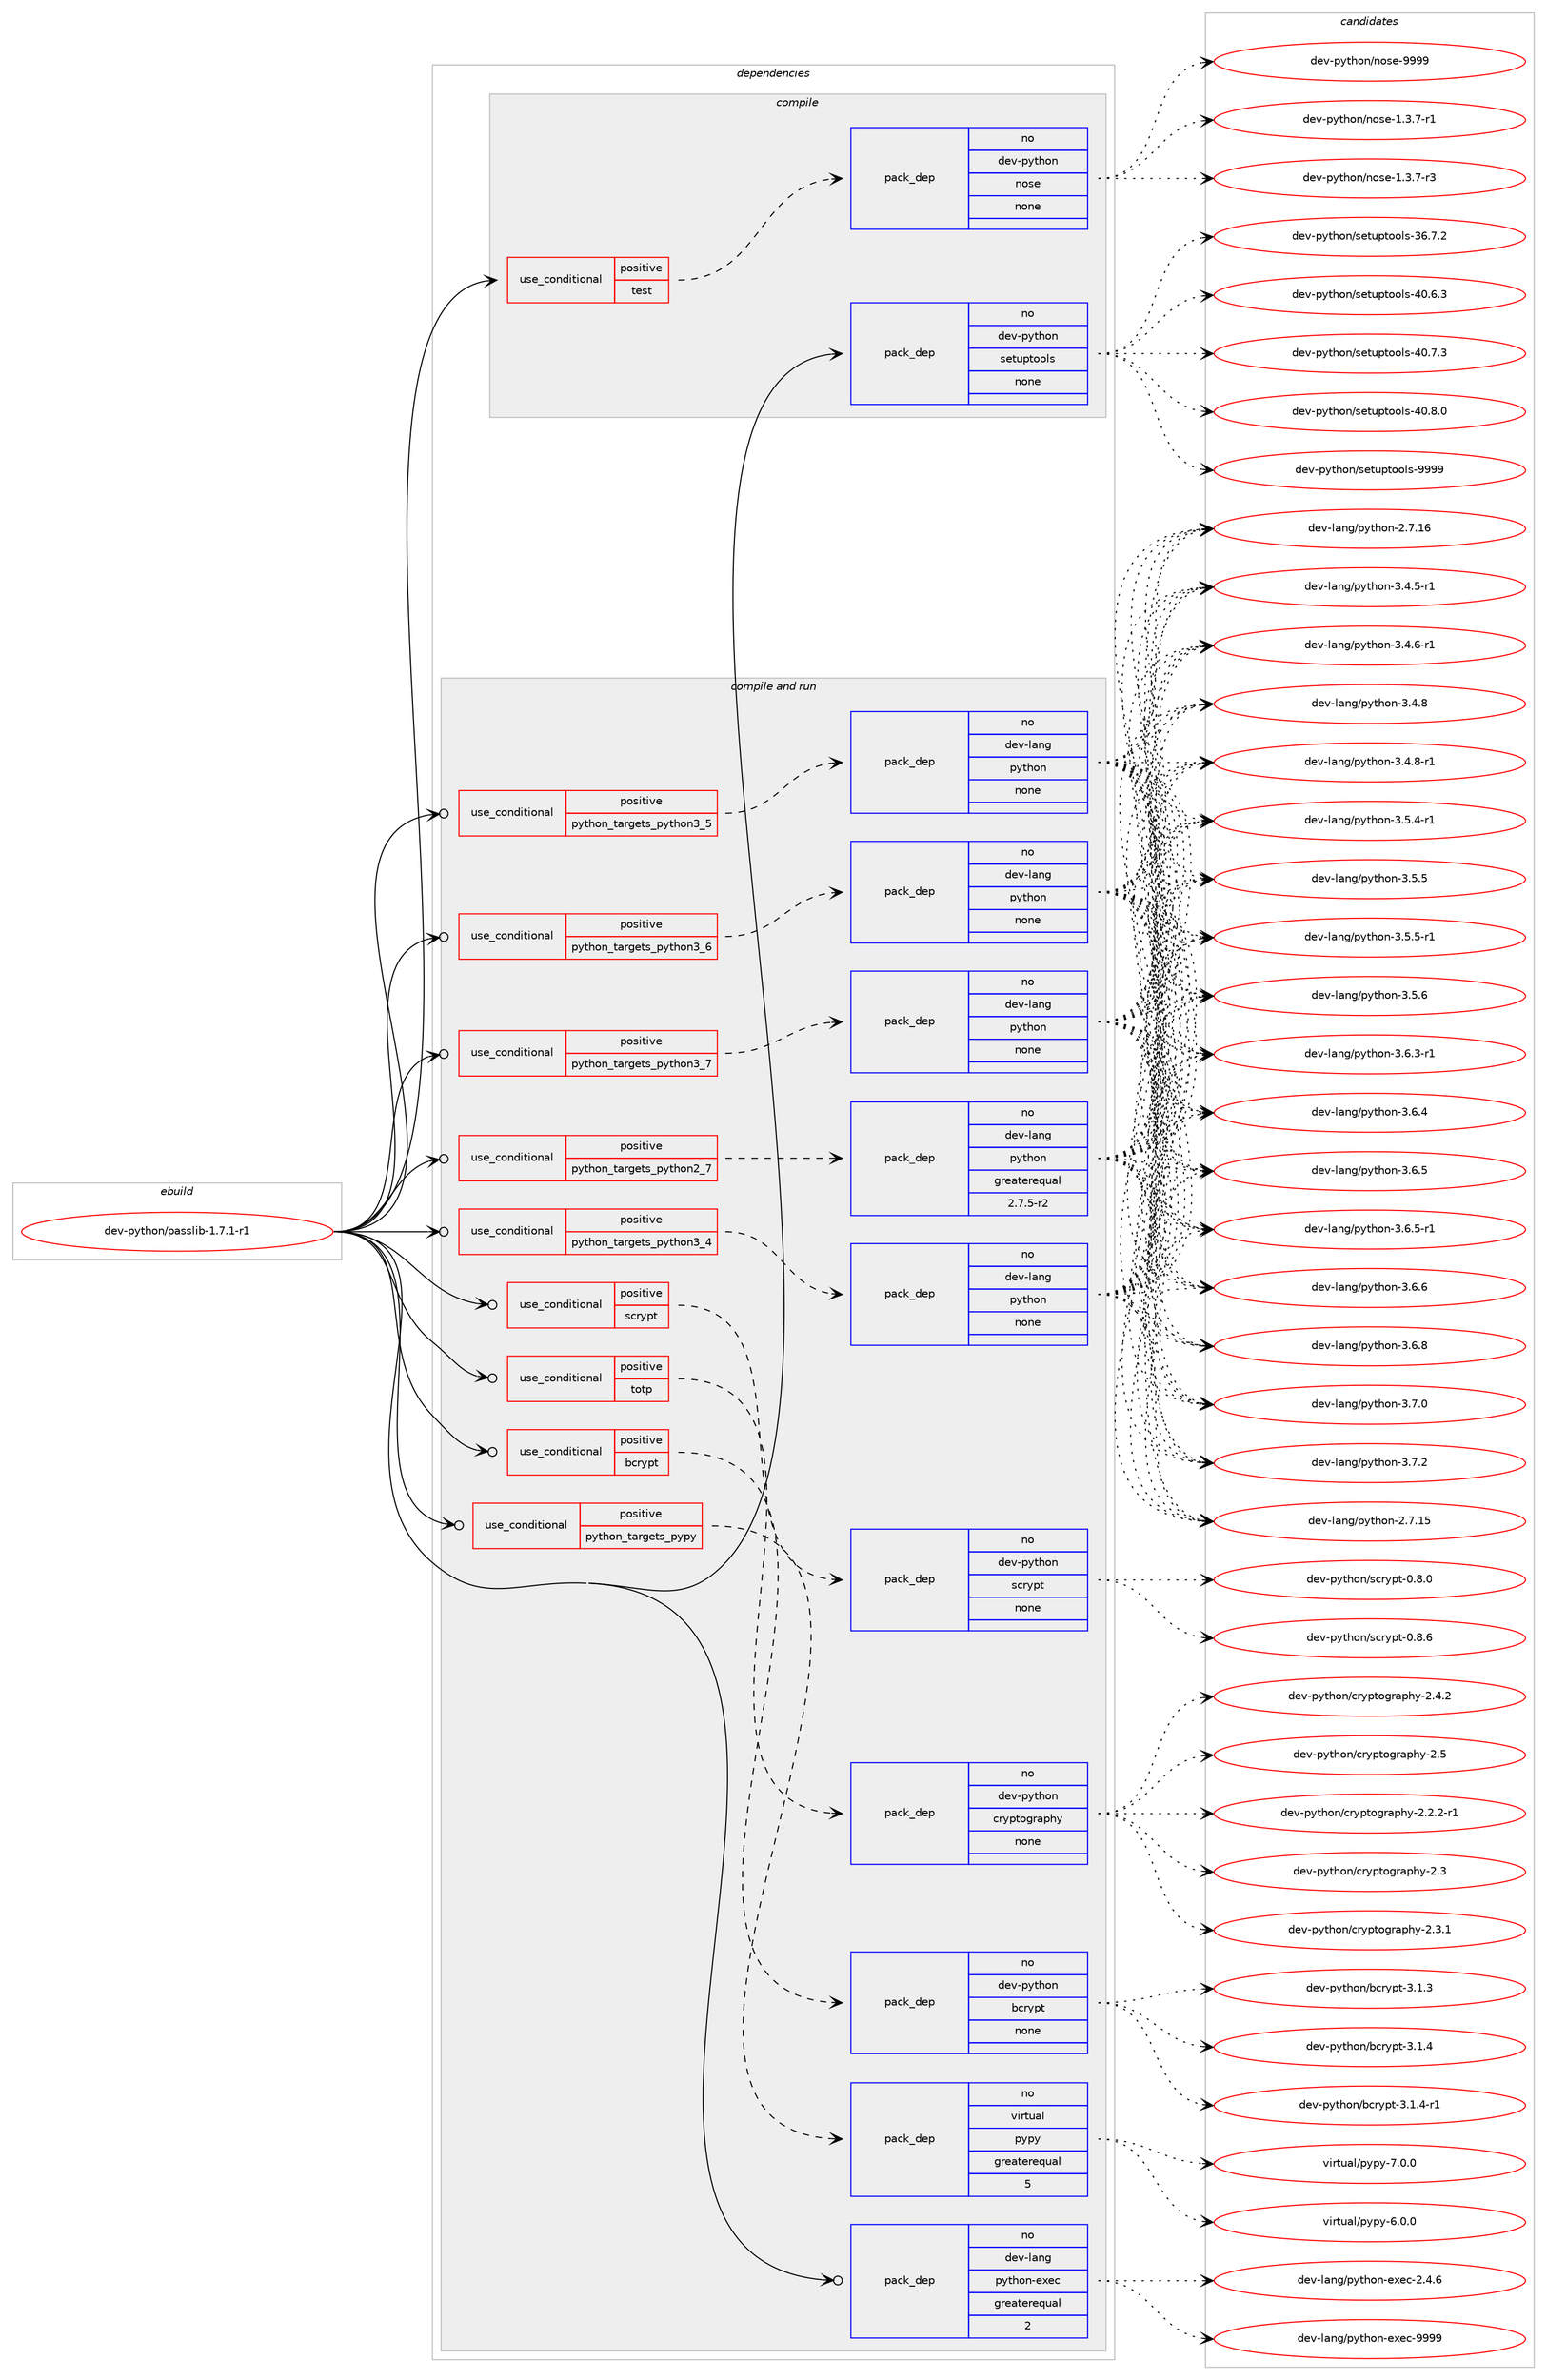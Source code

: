 digraph prolog {

# *************
# Graph options
# *************

newrank=true;
concentrate=true;
compound=true;
graph [rankdir=LR,fontname=Helvetica,fontsize=10,ranksep=1.5];#, ranksep=2.5, nodesep=0.2];
edge  [arrowhead=vee];
node  [fontname=Helvetica,fontsize=10];

# **********
# The ebuild
# **********

subgraph cluster_leftcol {
color=gray;
rank=same;
label=<<i>ebuild</i>>;
id [label="dev-python/passlib-1.7.1-r1", color=red, width=4, href="../dev-python/passlib-1.7.1-r1.svg"];
}

# ****************
# The dependencies
# ****************

subgraph cluster_midcol {
color=gray;
label=<<i>dependencies</i>>;
subgraph cluster_compile {
fillcolor="#eeeeee";
style=filled;
label=<<i>compile</i>>;
subgraph cond379035 {
dependency1424410 [label=<<TABLE BORDER="0" CELLBORDER="1" CELLSPACING="0" CELLPADDING="4"><TR><TD ROWSPAN="3" CELLPADDING="10">use_conditional</TD></TR><TR><TD>positive</TD></TR><TR><TD>test</TD></TR></TABLE>>, shape=none, color=red];
subgraph pack1022065 {
dependency1424411 [label=<<TABLE BORDER="0" CELLBORDER="1" CELLSPACING="0" CELLPADDING="4" WIDTH="220"><TR><TD ROWSPAN="6" CELLPADDING="30">pack_dep</TD></TR><TR><TD WIDTH="110">no</TD></TR><TR><TD>dev-python</TD></TR><TR><TD>nose</TD></TR><TR><TD>none</TD></TR><TR><TD></TD></TR></TABLE>>, shape=none, color=blue];
}
dependency1424410:e -> dependency1424411:w [weight=20,style="dashed",arrowhead="vee"];
}
id:e -> dependency1424410:w [weight=20,style="solid",arrowhead="vee"];
subgraph pack1022066 {
dependency1424412 [label=<<TABLE BORDER="0" CELLBORDER="1" CELLSPACING="0" CELLPADDING="4" WIDTH="220"><TR><TD ROWSPAN="6" CELLPADDING="30">pack_dep</TD></TR><TR><TD WIDTH="110">no</TD></TR><TR><TD>dev-python</TD></TR><TR><TD>setuptools</TD></TR><TR><TD>none</TD></TR><TR><TD></TD></TR></TABLE>>, shape=none, color=blue];
}
id:e -> dependency1424412:w [weight=20,style="solid",arrowhead="vee"];
}
subgraph cluster_compileandrun {
fillcolor="#eeeeee";
style=filled;
label=<<i>compile and run</i>>;
subgraph cond379036 {
dependency1424413 [label=<<TABLE BORDER="0" CELLBORDER="1" CELLSPACING="0" CELLPADDING="4"><TR><TD ROWSPAN="3" CELLPADDING="10">use_conditional</TD></TR><TR><TD>positive</TD></TR><TR><TD>bcrypt</TD></TR></TABLE>>, shape=none, color=red];
subgraph pack1022067 {
dependency1424414 [label=<<TABLE BORDER="0" CELLBORDER="1" CELLSPACING="0" CELLPADDING="4" WIDTH="220"><TR><TD ROWSPAN="6" CELLPADDING="30">pack_dep</TD></TR><TR><TD WIDTH="110">no</TD></TR><TR><TD>dev-python</TD></TR><TR><TD>bcrypt</TD></TR><TR><TD>none</TD></TR><TR><TD></TD></TR></TABLE>>, shape=none, color=blue];
}
dependency1424413:e -> dependency1424414:w [weight=20,style="dashed",arrowhead="vee"];
}
id:e -> dependency1424413:w [weight=20,style="solid",arrowhead="odotvee"];
subgraph cond379037 {
dependency1424415 [label=<<TABLE BORDER="0" CELLBORDER="1" CELLSPACING="0" CELLPADDING="4"><TR><TD ROWSPAN="3" CELLPADDING="10">use_conditional</TD></TR><TR><TD>positive</TD></TR><TR><TD>python_targets_pypy</TD></TR></TABLE>>, shape=none, color=red];
subgraph pack1022068 {
dependency1424416 [label=<<TABLE BORDER="0" CELLBORDER="1" CELLSPACING="0" CELLPADDING="4" WIDTH="220"><TR><TD ROWSPAN="6" CELLPADDING="30">pack_dep</TD></TR><TR><TD WIDTH="110">no</TD></TR><TR><TD>virtual</TD></TR><TR><TD>pypy</TD></TR><TR><TD>greaterequal</TD></TR><TR><TD>5</TD></TR></TABLE>>, shape=none, color=blue];
}
dependency1424415:e -> dependency1424416:w [weight=20,style="dashed",arrowhead="vee"];
}
id:e -> dependency1424415:w [weight=20,style="solid",arrowhead="odotvee"];
subgraph cond379038 {
dependency1424417 [label=<<TABLE BORDER="0" CELLBORDER="1" CELLSPACING="0" CELLPADDING="4"><TR><TD ROWSPAN="3" CELLPADDING="10">use_conditional</TD></TR><TR><TD>positive</TD></TR><TR><TD>python_targets_python2_7</TD></TR></TABLE>>, shape=none, color=red];
subgraph pack1022069 {
dependency1424418 [label=<<TABLE BORDER="0" CELLBORDER="1" CELLSPACING="0" CELLPADDING="4" WIDTH="220"><TR><TD ROWSPAN="6" CELLPADDING="30">pack_dep</TD></TR><TR><TD WIDTH="110">no</TD></TR><TR><TD>dev-lang</TD></TR><TR><TD>python</TD></TR><TR><TD>greaterequal</TD></TR><TR><TD>2.7.5-r2</TD></TR></TABLE>>, shape=none, color=blue];
}
dependency1424417:e -> dependency1424418:w [weight=20,style="dashed",arrowhead="vee"];
}
id:e -> dependency1424417:w [weight=20,style="solid",arrowhead="odotvee"];
subgraph cond379039 {
dependency1424419 [label=<<TABLE BORDER="0" CELLBORDER="1" CELLSPACING="0" CELLPADDING="4"><TR><TD ROWSPAN="3" CELLPADDING="10">use_conditional</TD></TR><TR><TD>positive</TD></TR><TR><TD>python_targets_python3_4</TD></TR></TABLE>>, shape=none, color=red];
subgraph pack1022070 {
dependency1424420 [label=<<TABLE BORDER="0" CELLBORDER="1" CELLSPACING="0" CELLPADDING="4" WIDTH="220"><TR><TD ROWSPAN="6" CELLPADDING="30">pack_dep</TD></TR><TR><TD WIDTH="110">no</TD></TR><TR><TD>dev-lang</TD></TR><TR><TD>python</TD></TR><TR><TD>none</TD></TR><TR><TD></TD></TR></TABLE>>, shape=none, color=blue];
}
dependency1424419:e -> dependency1424420:w [weight=20,style="dashed",arrowhead="vee"];
}
id:e -> dependency1424419:w [weight=20,style="solid",arrowhead="odotvee"];
subgraph cond379040 {
dependency1424421 [label=<<TABLE BORDER="0" CELLBORDER="1" CELLSPACING="0" CELLPADDING="4"><TR><TD ROWSPAN="3" CELLPADDING="10">use_conditional</TD></TR><TR><TD>positive</TD></TR><TR><TD>python_targets_python3_5</TD></TR></TABLE>>, shape=none, color=red];
subgraph pack1022071 {
dependency1424422 [label=<<TABLE BORDER="0" CELLBORDER="1" CELLSPACING="0" CELLPADDING="4" WIDTH="220"><TR><TD ROWSPAN="6" CELLPADDING="30">pack_dep</TD></TR><TR><TD WIDTH="110">no</TD></TR><TR><TD>dev-lang</TD></TR><TR><TD>python</TD></TR><TR><TD>none</TD></TR><TR><TD></TD></TR></TABLE>>, shape=none, color=blue];
}
dependency1424421:e -> dependency1424422:w [weight=20,style="dashed",arrowhead="vee"];
}
id:e -> dependency1424421:w [weight=20,style="solid",arrowhead="odotvee"];
subgraph cond379041 {
dependency1424423 [label=<<TABLE BORDER="0" CELLBORDER="1" CELLSPACING="0" CELLPADDING="4"><TR><TD ROWSPAN="3" CELLPADDING="10">use_conditional</TD></TR><TR><TD>positive</TD></TR><TR><TD>python_targets_python3_6</TD></TR></TABLE>>, shape=none, color=red];
subgraph pack1022072 {
dependency1424424 [label=<<TABLE BORDER="0" CELLBORDER="1" CELLSPACING="0" CELLPADDING="4" WIDTH="220"><TR><TD ROWSPAN="6" CELLPADDING="30">pack_dep</TD></TR><TR><TD WIDTH="110">no</TD></TR><TR><TD>dev-lang</TD></TR><TR><TD>python</TD></TR><TR><TD>none</TD></TR><TR><TD></TD></TR></TABLE>>, shape=none, color=blue];
}
dependency1424423:e -> dependency1424424:w [weight=20,style="dashed",arrowhead="vee"];
}
id:e -> dependency1424423:w [weight=20,style="solid",arrowhead="odotvee"];
subgraph cond379042 {
dependency1424425 [label=<<TABLE BORDER="0" CELLBORDER="1" CELLSPACING="0" CELLPADDING="4"><TR><TD ROWSPAN="3" CELLPADDING="10">use_conditional</TD></TR><TR><TD>positive</TD></TR><TR><TD>python_targets_python3_7</TD></TR></TABLE>>, shape=none, color=red];
subgraph pack1022073 {
dependency1424426 [label=<<TABLE BORDER="0" CELLBORDER="1" CELLSPACING="0" CELLPADDING="4" WIDTH="220"><TR><TD ROWSPAN="6" CELLPADDING="30">pack_dep</TD></TR><TR><TD WIDTH="110">no</TD></TR><TR><TD>dev-lang</TD></TR><TR><TD>python</TD></TR><TR><TD>none</TD></TR><TR><TD></TD></TR></TABLE>>, shape=none, color=blue];
}
dependency1424425:e -> dependency1424426:w [weight=20,style="dashed",arrowhead="vee"];
}
id:e -> dependency1424425:w [weight=20,style="solid",arrowhead="odotvee"];
subgraph cond379043 {
dependency1424427 [label=<<TABLE BORDER="0" CELLBORDER="1" CELLSPACING="0" CELLPADDING="4"><TR><TD ROWSPAN="3" CELLPADDING="10">use_conditional</TD></TR><TR><TD>positive</TD></TR><TR><TD>scrypt</TD></TR></TABLE>>, shape=none, color=red];
subgraph pack1022074 {
dependency1424428 [label=<<TABLE BORDER="0" CELLBORDER="1" CELLSPACING="0" CELLPADDING="4" WIDTH="220"><TR><TD ROWSPAN="6" CELLPADDING="30">pack_dep</TD></TR><TR><TD WIDTH="110">no</TD></TR><TR><TD>dev-python</TD></TR><TR><TD>scrypt</TD></TR><TR><TD>none</TD></TR><TR><TD></TD></TR></TABLE>>, shape=none, color=blue];
}
dependency1424427:e -> dependency1424428:w [weight=20,style="dashed",arrowhead="vee"];
}
id:e -> dependency1424427:w [weight=20,style="solid",arrowhead="odotvee"];
subgraph cond379044 {
dependency1424429 [label=<<TABLE BORDER="0" CELLBORDER="1" CELLSPACING="0" CELLPADDING="4"><TR><TD ROWSPAN="3" CELLPADDING="10">use_conditional</TD></TR><TR><TD>positive</TD></TR><TR><TD>totp</TD></TR></TABLE>>, shape=none, color=red];
subgraph pack1022075 {
dependency1424430 [label=<<TABLE BORDER="0" CELLBORDER="1" CELLSPACING="0" CELLPADDING="4" WIDTH="220"><TR><TD ROWSPAN="6" CELLPADDING="30">pack_dep</TD></TR><TR><TD WIDTH="110">no</TD></TR><TR><TD>dev-python</TD></TR><TR><TD>cryptography</TD></TR><TR><TD>none</TD></TR><TR><TD></TD></TR></TABLE>>, shape=none, color=blue];
}
dependency1424429:e -> dependency1424430:w [weight=20,style="dashed",arrowhead="vee"];
}
id:e -> dependency1424429:w [weight=20,style="solid",arrowhead="odotvee"];
subgraph pack1022076 {
dependency1424431 [label=<<TABLE BORDER="0" CELLBORDER="1" CELLSPACING="0" CELLPADDING="4" WIDTH="220"><TR><TD ROWSPAN="6" CELLPADDING="30">pack_dep</TD></TR><TR><TD WIDTH="110">no</TD></TR><TR><TD>dev-lang</TD></TR><TR><TD>python-exec</TD></TR><TR><TD>greaterequal</TD></TR><TR><TD>2</TD></TR></TABLE>>, shape=none, color=blue];
}
id:e -> dependency1424431:w [weight=20,style="solid",arrowhead="odotvee"];
}
subgraph cluster_run {
fillcolor="#eeeeee";
style=filled;
label=<<i>run</i>>;
}
}

# **************
# The candidates
# **************

subgraph cluster_choices {
rank=same;
color=gray;
label=<<i>candidates</i>>;

subgraph choice1022065 {
color=black;
nodesep=1;
choice10010111845112121116104111110471101111151014549465146554511449 [label="dev-python/nose-1.3.7-r1", color=red, width=4,href="../dev-python/nose-1.3.7-r1.svg"];
choice10010111845112121116104111110471101111151014549465146554511451 [label="dev-python/nose-1.3.7-r3", color=red, width=4,href="../dev-python/nose-1.3.7-r3.svg"];
choice10010111845112121116104111110471101111151014557575757 [label="dev-python/nose-9999", color=red, width=4,href="../dev-python/nose-9999.svg"];
dependency1424411:e -> choice10010111845112121116104111110471101111151014549465146554511449:w [style=dotted,weight="100"];
dependency1424411:e -> choice10010111845112121116104111110471101111151014549465146554511451:w [style=dotted,weight="100"];
dependency1424411:e -> choice10010111845112121116104111110471101111151014557575757:w [style=dotted,weight="100"];
}
subgraph choice1022066 {
color=black;
nodesep=1;
choice100101118451121211161041111104711510111611711211611111110811545515446554650 [label="dev-python/setuptools-36.7.2", color=red, width=4,href="../dev-python/setuptools-36.7.2.svg"];
choice100101118451121211161041111104711510111611711211611111110811545524846544651 [label="dev-python/setuptools-40.6.3", color=red, width=4,href="../dev-python/setuptools-40.6.3.svg"];
choice100101118451121211161041111104711510111611711211611111110811545524846554651 [label="dev-python/setuptools-40.7.3", color=red, width=4,href="../dev-python/setuptools-40.7.3.svg"];
choice100101118451121211161041111104711510111611711211611111110811545524846564648 [label="dev-python/setuptools-40.8.0", color=red, width=4,href="../dev-python/setuptools-40.8.0.svg"];
choice10010111845112121116104111110471151011161171121161111111081154557575757 [label="dev-python/setuptools-9999", color=red, width=4,href="../dev-python/setuptools-9999.svg"];
dependency1424412:e -> choice100101118451121211161041111104711510111611711211611111110811545515446554650:w [style=dotted,weight="100"];
dependency1424412:e -> choice100101118451121211161041111104711510111611711211611111110811545524846544651:w [style=dotted,weight="100"];
dependency1424412:e -> choice100101118451121211161041111104711510111611711211611111110811545524846554651:w [style=dotted,weight="100"];
dependency1424412:e -> choice100101118451121211161041111104711510111611711211611111110811545524846564648:w [style=dotted,weight="100"];
dependency1424412:e -> choice10010111845112121116104111110471151011161171121161111111081154557575757:w [style=dotted,weight="100"];
}
subgraph choice1022067 {
color=black;
nodesep=1;
choice10010111845112121116104111110479899114121112116455146494651 [label="dev-python/bcrypt-3.1.3", color=red, width=4,href="../dev-python/bcrypt-3.1.3.svg"];
choice10010111845112121116104111110479899114121112116455146494652 [label="dev-python/bcrypt-3.1.4", color=red, width=4,href="../dev-python/bcrypt-3.1.4.svg"];
choice100101118451121211161041111104798991141211121164551464946524511449 [label="dev-python/bcrypt-3.1.4-r1", color=red, width=4,href="../dev-python/bcrypt-3.1.4-r1.svg"];
dependency1424414:e -> choice10010111845112121116104111110479899114121112116455146494651:w [style=dotted,weight="100"];
dependency1424414:e -> choice10010111845112121116104111110479899114121112116455146494652:w [style=dotted,weight="100"];
dependency1424414:e -> choice100101118451121211161041111104798991141211121164551464946524511449:w [style=dotted,weight="100"];
}
subgraph choice1022068 {
color=black;
nodesep=1;
choice1181051141161179710847112121112121455446484648 [label="virtual/pypy-6.0.0", color=red, width=4,href="../virtual/pypy-6.0.0.svg"];
choice1181051141161179710847112121112121455546484648 [label="virtual/pypy-7.0.0", color=red, width=4,href="../virtual/pypy-7.0.0.svg"];
dependency1424416:e -> choice1181051141161179710847112121112121455446484648:w [style=dotted,weight="100"];
dependency1424416:e -> choice1181051141161179710847112121112121455546484648:w [style=dotted,weight="100"];
}
subgraph choice1022069 {
color=black;
nodesep=1;
choice10010111845108971101034711212111610411111045504655464953 [label="dev-lang/python-2.7.15", color=red, width=4,href="../dev-lang/python-2.7.15.svg"];
choice10010111845108971101034711212111610411111045504655464954 [label="dev-lang/python-2.7.16", color=red, width=4,href="../dev-lang/python-2.7.16.svg"];
choice1001011184510897110103471121211161041111104551465246534511449 [label="dev-lang/python-3.4.5-r1", color=red, width=4,href="../dev-lang/python-3.4.5-r1.svg"];
choice1001011184510897110103471121211161041111104551465246544511449 [label="dev-lang/python-3.4.6-r1", color=red, width=4,href="../dev-lang/python-3.4.6-r1.svg"];
choice100101118451089711010347112121116104111110455146524656 [label="dev-lang/python-3.4.8", color=red, width=4,href="../dev-lang/python-3.4.8.svg"];
choice1001011184510897110103471121211161041111104551465246564511449 [label="dev-lang/python-3.4.8-r1", color=red, width=4,href="../dev-lang/python-3.4.8-r1.svg"];
choice1001011184510897110103471121211161041111104551465346524511449 [label="dev-lang/python-3.5.4-r1", color=red, width=4,href="../dev-lang/python-3.5.4-r1.svg"];
choice100101118451089711010347112121116104111110455146534653 [label="dev-lang/python-3.5.5", color=red, width=4,href="../dev-lang/python-3.5.5.svg"];
choice1001011184510897110103471121211161041111104551465346534511449 [label="dev-lang/python-3.5.5-r1", color=red, width=4,href="../dev-lang/python-3.5.5-r1.svg"];
choice100101118451089711010347112121116104111110455146534654 [label="dev-lang/python-3.5.6", color=red, width=4,href="../dev-lang/python-3.5.6.svg"];
choice1001011184510897110103471121211161041111104551465446514511449 [label="dev-lang/python-3.6.3-r1", color=red, width=4,href="../dev-lang/python-3.6.3-r1.svg"];
choice100101118451089711010347112121116104111110455146544652 [label="dev-lang/python-3.6.4", color=red, width=4,href="../dev-lang/python-3.6.4.svg"];
choice100101118451089711010347112121116104111110455146544653 [label="dev-lang/python-3.6.5", color=red, width=4,href="../dev-lang/python-3.6.5.svg"];
choice1001011184510897110103471121211161041111104551465446534511449 [label="dev-lang/python-3.6.5-r1", color=red, width=4,href="../dev-lang/python-3.6.5-r1.svg"];
choice100101118451089711010347112121116104111110455146544654 [label="dev-lang/python-3.6.6", color=red, width=4,href="../dev-lang/python-3.6.6.svg"];
choice100101118451089711010347112121116104111110455146544656 [label="dev-lang/python-3.6.8", color=red, width=4,href="../dev-lang/python-3.6.8.svg"];
choice100101118451089711010347112121116104111110455146554648 [label="dev-lang/python-3.7.0", color=red, width=4,href="../dev-lang/python-3.7.0.svg"];
choice100101118451089711010347112121116104111110455146554650 [label="dev-lang/python-3.7.2", color=red, width=4,href="../dev-lang/python-3.7.2.svg"];
dependency1424418:e -> choice10010111845108971101034711212111610411111045504655464953:w [style=dotted,weight="100"];
dependency1424418:e -> choice10010111845108971101034711212111610411111045504655464954:w [style=dotted,weight="100"];
dependency1424418:e -> choice1001011184510897110103471121211161041111104551465246534511449:w [style=dotted,weight="100"];
dependency1424418:e -> choice1001011184510897110103471121211161041111104551465246544511449:w [style=dotted,weight="100"];
dependency1424418:e -> choice100101118451089711010347112121116104111110455146524656:w [style=dotted,weight="100"];
dependency1424418:e -> choice1001011184510897110103471121211161041111104551465246564511449:w [style=dotted,weight="100"];
dependency1424418:e -> choice1001011184510897110103471121211161041111104551465346524511449:w [style=dotted,weight="100"];
dependency1424418:e -> choice100101118451089711010347112121116104111110455146534653:w [style=dotted,weight="100"];
dependency1424418:e -> choice1001011184510897110103471121211161041111104551465346534511449:w [style=dotted,weight="100"];
dependency1424418:e -> choice100101118451089711010347112121116104111110455146534654:w [style=dotted,weight="100"];
dependency1424418:e -> choice1001011184510897110103471121211161041111104551465446514511449:w [style=dotted,weight="100"];
dependency1424418:e -> choice100101118451089711010347112121116104111110455146544652:w [style=dotted,weight="100"];
dependency1424418:e -> choice100101118451089711010347112121116104111110455146544653:w [style=dotted,weight="100"];
dependency1424418:e -> choice1001011184510897110103471121211161041111104551465446534511449:w [style=dotted,weight="100"];
dependency1424418:e -> choice100101118451089711010347112121116104111110455146544654:w [style=dotted,weight="100"];
dependency1424418:e -> choice100101118451089711010347112121116104111110455146544656:w [style=dotted,weight="100"];
dependency1424418:e -> choice100101118451089711010347112121116104111110455146554648:w [style=dotted,weight="100"];
dependency1424418:e -> choice100101118451089711010347112121116104111110455146554650:w [style=dotted,weight="100"];
}
subgraph choice1022070 {
color=black;
nodesep=1;
choice10010111845108971101034711212111610411111045504655464953 [label="dev-lang/python-2.7.15", color=red, width=4,href="../dev-lang/python-2.7.15.svg"];
choice10010111845108971101034711212111610411111045504655464954 [label="dev-lang/python-2.7.16", color=red, width=4,href="../dev-lang/python-2.7.16.svg"];
choice1001011184510897110103471121211161041111104551465246534511449 [label="dev-lang/python-3.4.5-r1", color=red, width=4,href="../dev-lang/python-3.4.5-r1.svg"];
choice1001011184510897110103471121211161041111104551465246544511449 [label="dev-lang/python-3.4.6-r1", color=red, width=4,href="../dev-lang/python-3.4.6-r1.svg"];
choice100101118451089711010347112121116104111110455146524656 [label="dev-lang/python-3.4.8", color=red, width=4,href="../dev-lang/python-3.4.8.svg"];
choice1001011184510897110103471121211161041111104551465246564511449 [label="dev-lang/python-3.4.8-r1", color=red, width=4,href="../dev-lang/python-3.4.8-r1.svg"];
choice1001011184510897110103471121211161041111104551465346524511449 [label="dev-lang/python-3.5.4-r1", color=red, width=4,href="../dev-lang/python-3.5.4-r1.svg"];
choice100101118451089711010347112121116104111110455146534653 [label="dev-lang/python-3.5.5", color=red, width=4,href="../dev-lang/python-3.5.5.svg"];
choice1001011184510897110103471121211161041111104551465346534511449 [label="dev-lang/python-3.5.5-r1", color=red, width=4,href="../dev-lang/python-3.5.5-r1.svg"];
choice100101118451089711010347112121116104111110455146534654 [label="dev-lang/python-3.5.6", color=red, width=4,href="../dev-lang/python-3.5.6.svg"];
choice1001011184510897110103471121211161041111104551465446514511449 [label="dev-lang/python-3.6.3-r1", color=red, width=4,href="../dev-lang/python-3.6.3-r1.svg"];
choice100101118451089711010347112121116104111110455146544652 [label="dev-lang/python-3.6.4", color=red, width=4,href="../dev-lang/python-3.6.4.svg"];
choice100101118451089711010347112121116104111110455146544653 [label="dev-lang/python-3.6.5", color=red, width=4,href="../dev-lang/python-3.6.5.svg"];
choice1001011184510897110103471121211161041111104551465446534511449 [label="dev-lang/python-3.6.5-r1", color=red, width=4,href="../dev-lang/python-3.6.5-r1.svg"];
choice100101118451089711010347112121116104111110455146544654 [label="dev-lang/python-3.6.6", color=red, width=4,href="../dev-lang/python-3.6.6.svg"];
choice100101118451089711010347112121116104111110455146544656 [label="dev-lang/python-3.6.8", color=red, width=4,href="../dev-lang/python-3.6.8.svg"];
choice100101118451089711010347112121116104111110455146554648 [label="dev-lang/python-3.7.0", color=red, width=4,href="../dev-lang/python-3.7.0.svg"];
choice100101118451089711010347112121116104111110455146554650 [label="dev-lang/python-3.7.2", color=red, width=4,href="../dev-lang/python-3.7.2.svg"];
dependency1424420:e -> choice10010111845108971101034711212111610411111045504655464953:w [style=dotted,weight="100"];
dependency1424420:e -> choice10010111845108971101034711212111610411111045504655464954:w [style=dotted,weight="100"];
dependency1424420:e -> choice1001011184510897110103471121211161041111104551465246534511449:w [style=dotted,weight="100"];
dependency1424420:e -> choice1001011184510897110103471121211161041111104551465246544511449:w [style=dotted,weight="100"];
dependency1424420:e -> choice100101118451089711010347112121116104111110455146524656:w [style=dotted,weight="100"];
dependency1424420:e -> choice1001011184510897110103471121211161041111104551465246564511449:w [style=dotted,weight="100"];
dependency1424420:e -> choice1001011184510897110103471121211161041111104551465346524511449:w [style=dotted,weight="100"];
dependency1424420:e -> choice100101118451089711010347112121116104111110455146534653:w [style=dotted,weight="100"];
dependency1424420:e -> choice1001011184510897110103471121211161041111104551465346534511449:w [style=dotted,weight="100"];
dependency1424420:e -> choice100101118451089711010347112121116104111110455146534654:w [style=dotted,weight="100"];
dependency1424420:e -> choice1001011184510897110103471121211161041111104551465446514511449:w [style=dotted,weight="100"];
dependency1424420:e -> choice100101118451089711010347112121116104111110455146544652:w [style=dotted,weight="100"];
dependency1424420:e -> choice100101118451089711010347112121116104111110455146544653:w [style=dotted,weight="100"];
dependency1424420:e -> choice1001011184510897110103471121211161041111104551465446534511449:w [style=dotted,weight="100"];
dependency1424420:e -> choice100101118451089711010347112121116104111110455146544654:w [style=dotted,weight="100"];
dependency1424420:e -> choice100101118451089711010347112121116104111110455146544656:w [style=dotted,weight="100"];
dependency1424420:e -> choice100101118451089711010347112121116104111110455146554648:w [style=dotted,weight="100"];
dependency1424420:e -> choice100101118451089711010347112121116104111110455146554650:w [style=dotted,weight="100"];
}
subgraph choice1022071 {
color=black;
nodesep=1;
choice10010111845108971101034711212111610411111045504655464953 [label="dev-lang/python-2.7.15", color=red, width=4,href="../dev-lang/python-2.7.15.svg"];
choice10010111845108971101034711212111610411111045504655464954 [label="dev-lang/python-2.7.16", color=red, width=4,href="../dev-lang/python-2.7.16.svg"];
choice1001011184510897110103471121211161041111104551465246534511449 [label="dev-lang/python-3.4.5-r1", color=red, width=4,href="../dev-lang/python-3.4.5-r1.svg"];
choice1001011184510897110103471121211161041111104551465246544511449 [label="dev-lang/python-3.4.6-r1", color=red, width=4,href="../dev-lang/python-3.4.6-r1.svg"];
choice100101118451089711010347112121116104111110455146524656 [label="dev-lang/python-3.4.8", color=red, width=4,href="../dev-lang/python-3.4.8.svg"];
choice1001011184510897110103471121211161041111104551465246564511449 [label="dev-lang/python-3.4.8-r1", color=red, width=4,href="../dev-lang/python-3.4.8-r1.svg"];
choice1001011184510897110103471121211161041111104551465346524511449 [label="dev-lang/python-3.5.4-r1", color=red, width=4,href="../dev-lang/python-3.5.4-r1.svg"];
choice100101118451089711010347112121116104111110455146534653 [label="dev-lang/python-3.5.5", color=red, width=4,href="../dev-lang/python-3.5.5.svg"];
choice1001011184510897110103471121211161041111104551465346534511449 [label="dev-lang/python-3.5.5-r1", color=red, width=4,href="../dev-lang/python-3.5.5-r1.svg"];
choice100101118451089711010347112121116104111110455146534654 [label="dev-lang/python-3.5.6", color=red, width=4,href="../dev-lang/python-3.5.6.svg"];
choice1001011184510897110103471121211161041111104551465446514511449 [label="dev-lang/python-3.6.3-r1", color=red, width=4,href="../dev-lang/python-3.6.3-r1.svg"];
choice100101118451089711010347112121116104111110455146544652 [label="dev-lang/python-3.6.4", color=red, width=4,href="../dev-lang/python-3.6.4.svg"];
choice100101118451089711010347112121116104111110455146544653 [label="dev-lang/python-3.6.5", color=red, width=4,href="../dev-lang/python-3.6.5.svg"];
choice1001011184510897110103471121211161041111104551465446534511449 [label="dev-lang/python-3.6.5-r1", color=red, width=4,href="../dev-lang/python-3.6.5-r1.svg"];
choice100101118451089711010347112121116104111110455146544654 [label="dev-lang/python-3.6.6", color=red, width=4,href="../dev-lang/python-3.6.6.svg"];
choice100101118451089711010347112121116104111110455146544656 [label="dev-lang/python-3.6.8", color=red, width=4,href="../dev-lang/python-3.6.8.svg"];
choice100101118451089711010347112121116104111110455146554648 [label="dev-lang/python-3.7.0", color=red, width=4,href="../dev-lang/python-3.7.0.svg"];
choice100101118451089711010347112121116104111110455146554650 [label="dev-lang/python-3.7.2", color=red, width=4,href="../dev-lang/python-3.7.2.svg"];
dependency1424422:e -> choice10010111845108971101034711212111610411111045504655464953:w [style=dotted,weight="100"];
dependency1424422:e -> choice10010111845108971101034711212111610411111045504655464954:w [style=dotted,weight="100"];
dependency1424422:e -> choice1001011184510897110103471121211161041111104551465246534511449:w [style=dotted,weight="100"];
dependency1424422:e -> choice1001011184510897110103471121211161041111104551465246544511449:w [style=dotted,weight="100"];
dependency1424422:e -> choice100101118451089711010347112121116104111110455146524656:w [style=dotted,weight="100"];
dependency1424422:e -> choice1001011184510897110103471121211161041111104551465246564511449:w [style=dotted,weight="100"];
dependency1424422:e -> choice1001011184510897110103471121211161041111104551465346524511449:w [style=dotted,weight="100"];
dependency1424422:e -> choice100101118451089711010347112121116104111110455146534653:w [style=dotted,weight="100"];
dependency1424422:e -> choice1001011184510897110103471121211161041111104551465346534511449:w [style=dotted,weight="100"];
dependency1424422:e -> choice100101118451089711010347112121116104111110455146534654:w [style=dotted,weight="100"];
dependency1424422:e -> choice1001011184510897110103471121211161041111104551465446514511449:w [style=dotted,weight="100"];
dependency1424422:e -> choice100101118451089711010347112121116104111110455146544652:w [style=dotted,weight="100"];
dependency1424422:e -> choice100101118451089711010347112121116104111110455146544653:w [style=dotted,weight="100"];
dependency1424422:e -> choice1001011184510897110103471121211161041111104551465446534511449:w [style=dotted,weight="100"];
dependency1424422:e -> choice100101118451089711010347112121116104111110455146544654:w [style=dotted,weight="100"];
dependency1424422:e -> choice100101118451089711010347112121116104111110455146544656:w [style=dotted,weight="100"];
dependency1424422:e -> choice100101118451089711010347112121116104111110455146554648:w [style=dotted,weight="100"];
dependency1424422:e -> choice100101118451089711010347112121116104111110455146554650:w [style=dotted,weight="100"];
}
subgraph choice1022072 {
color=black;
nodesep=1;
choice10010111845108971101034711212111610411111045504655464953 [label="dev-lang/python-2.7.15", color=red, width=4,href="../dev-lang/python-2.7.15.svg"];
choice10010111845108971101034711212111610411111045504655464954 [label="dev-lang/python-2.7.16", color=red, width=4,href="../dev-lang/python-2.7.16.svg"];
choice1001011184510897110103471121211161041111104551465246534511449 [label="dev-lang/python-3.4.5-r1", color=red, width=4,href="../dev-lang/python-3.4.5-r1.svg"];
choice1001011184510897110103471121211161041111104551465246544511449 [label="dev-lang/python-3.4.6-r1", color=red, width=4,href="../dev-lang/python-3.4.6-r1.svg"];
choice100101118451089711010347112121116104111110455146524656 [label="dev-lang/python-3.4.8", color=red, width=4,href="../dev-lang/python-3.4.8.svg"];
choice1001011184510897110103471121211161041111104551465246564511449 [label="dev-lang/python-3.4.8-r1", color=red, width=4,href="../dev-lang/python-3.4.8-r1.svg"];
choice1001011184510897110103471121211161041111104551465346524511449 [label="dev-lang/python-3.5.4-r1", color=red, width=4,href="../dev-lang/python-3.5.4-r1.svg"];
choice100101118451089711010347112121116104111110455146534653 [label="dev-lang/python-3.5.5", color=red, width=4,href="../dev-lang/python-3.5.5.svg"];
choice1001011184510897110103471121211161041111104551465346534511449 [label="dev-lang/python-3.5.5-r1", color=red, width=4,href="../dev-lang/python-3.5.5-r1.svg"];
choice100101118451089711010347112121116104111110455146534654 [label="dev-lang/python-3.5.6", color=red, width=4,href="../dev-lang/python-3.5.6.svg"];
choice1001011184510897110103471121211161041111104551465446514511449 [label="dev-lang/python-3.6.3-r1", color=red, width=4,href="../dev-lang/python-3.6.3-r1.svg"];
choice100101118451089711010347112121116104111110455146544652 [label="dev-lang/python-3.6.4", color=red, width=4,href="../dev-lang/python-3.6.4.svg"];
choice100101118451089711010347112121116104111110455146544653 [label="dev-lang/python-3.6.5", color=red, width=4,href="../dev-lang/python-3.6.5.svg"];
choice1001011184510897110103471121211161041111104551465446534511449 [label="dev-lang/python-3.6.5-r1", color=red, width=4,href="../dev-lang/python-3.6.5-r1.svg"];
choice100101118451089711010347112121116104111110455146544654 [label="dev-lang/python-3.6.6", color=red, width=4,href="../dev-lang/python-3.6.6.svg"];
choice100101118451089711010347112121116104111110455146544656 [label="dev-lang/python-3.6.8", color=red, width=4,href="../dev-lang/python-3.6.8.svg"];
choice100101118451089711010347112121116104111110455146554648 [label="dev-lang/python-3.7.0", color=red, width=4,href="../dev-lang/python-3.7.0.svg"];
choice100101118451089711010347112121116104111110455146554650 [label="dev-lang/python-3.7.2", color=red, width=4,href="../dev-lang/python-3.7.2.svg"];
dependency1424424:e -> choice10010111845108971101034711212111610411111045504655464953:w [style=dotted,weight="100"];
dependency1424424:e -> choice10010111845108971101034711212111610411111045504655464954:w [style=dotted,weight="100"];
dependency1424424:e -> choice1001011184510897110103471121211161041111104551465246534511449:w [style=dotted,weight="100"];
dependency1424424:e -> choice1001011184510897110103471121211161041111104551465246544511449:w [style=dotted,weight="100"];
dependency1424424:e -> choice100101118451089711010347112121116104111110455146524656:w [style=dotted,weight="100"];
dependency1424424:e -> choice1001011184510897110103471121211161041111104551465246564511449:w [style=dotted,weight="100"];
dependency1424424:e -> choice1001011184510897110103471121211161041111104551465346524511449:w [style=dotted,weight="100"];
dependency1424424:e -> choice100101118451089711010347112121116104111110455146534653:w [style=dotted,weight="100"];
dependency1424424:e -> choice1001011184510897110103471121211161041111104551465346534511449:w [style=dotted,weight="100"];
dependency1424424:e -> choice100101118451089711010347112121116104111110455146534654:w [style=dotted,weight="100"];
dependency1424424:e -> choice1001011184510897110103471121211161041111104551465446514511449:w [style=dotted,weight="100"];
dependency1424424:e -> choice100101118451089711010347112121116104111110455146544652:w [style=dotted,weight="100"];
dependency1424424:e -> choice100101118451089711010347112121116104111110455146544653:w [style=dotted,weight="100"];
dependency1424424:e -> choice1001011184510897110103471121211161041111104551465446534511449:w [style=dotted,weight="100"];
dependency1424424:e -> choice100101118451089711010347112121116104111110455146544654:w [style=dotted,weight="100"];
dependency1424424:e -> choice100101118451089711010347112121116104111110455146544656:w [style=dotted,weight="100"];
dependency1424424:e -> choice100101118451089711010347112121116104111110455146554648:w [style=dotted,weight="100"];
dependency1424424:e -> choice100101118451089711010347112121116104111110455146554650:w [style=dotted,weight="100"];
}
subgraph choice1022073 {
color=black;
nodesep=1;
choice10010111845108971101034711212111610411111045504655464953 [label="dev-lang/python-2.7.15", color=red, width=4,href="../dev-lang/python-2.7.15.svg"];
choice10010111845108971101034711212111610411111045504655464954 [label="dev-lang/python-2.7.16", color=red, width=4,href="../dev-lang/python-2.7.16.svg"];
choice1001011184510897110103471121211161041111104551465246534511449 [label="dev-lang/python-3.4.5-r1", color=red, width=4,href="../dev-lang/python-3.4.5-r1.svg"];
choice1001011184510897110103471121211161041111104551465246544511449 [label="dev-lang/python-3.4.6-r1", color=red, width=4,href="../dev-lang/python-3.4.6-r1.svg"];
choice100101118451089711010347112121116104111110455146524656 [label="dev-lang/python-3.4.8", color=red, width=4,href="../dev-lang/python-3.4.8.svg"];
choice1001011184510897110103471121211161041111104551465246564511449 [label="dev-lang/python-3.4.8-r1", color=red, width=4,href="../dev-lang/python-3.4.8-r1.svg"];
choice1001011184510897110103471121211161041111104551465346524511449 [label="dev-lang/python-3.5.4-r1", color=red, width=4,href="../dev-lang/python-3.5.4-r1.svg"];
choice100101118451089711010347112121116104111110455146534653 [label="dev-lang/python-3.5.5", color=red, width=4,href="../dev-lang/python-3.5.5.svg"];
choice1001011184510897110103471121211161041111104551465346534511449 [label="dev-lang/python-3.5.5-r1", color=red, width=4,href="../dev-lang/python-3.5.5-r1.svg"];
choice100101118451089711010347112121116104111110455146534654 [label="dev-lang/python-3.5.6", color=red, width=4,href="../dev-lang/python-3.5.6.svg"];
choice1001011184510897110103471121211161041111104551465446514511449 [label="dev-lang/python-3.6.3-r1", color=red, width=4,href="../dev-lang/python-3.6.3-r1.svg"];
choice100101118451089711010347112121116104111110455146544652 [label="dev-lang/python-3.6.4", color=red, width=4,href="../dev-lang/python-3.6.4.svg"];
choice100101118451089711010347112121116104111110455146544653 [label="dev-lang/python-3.6.5", color=red, width=4,href="../dev-lang/python-3.6.5.svg"];
choice1001011184510897110103471121211161041111104551465446534511449 [label="dev-lang/python-3.6.5-r1", color=red, width=4,href="../dev-lang/python-3.6.5-r1.svg"];
choice100101118451089711010347112121116104111110455146544654 [label="dev-lang/python-3.6.6", color=red, width=4,href="../dev-lang/python-3.6.6.svg"];
choice100101118451089711010347112121116104111110455146544656 [label="dev-lang/python-3.6.8", color=red, width=4,href="../dev-lang/python-3.6.8.svg"];
choice100101118451089711010347112121116104111110455146554648 [label="dev-lang/python-3.7.0", color=red, width=4,href="../dev-lang/python-3.7.0.svg"];
choice100101118451089711010347112121116104111110455146554650 [label="dev-lang/python-3.7.2", color=red, width=4,href="../dev-lang/python-3.7.2.svg"];
dependency1424426:e -> choice10010111845108971101034711212111610411111045504655464953:w [style=dotted,weight="100"];
dependency1424426:e -> choice10010111845108971101034711212111610411111045504655464954:w [style=dotted,weight="100"];
dependency1424426:e -> choice1001011184510897110103471121211161041111104551465246534511449:w [style=dotted,weight="100"];
dependency1424426:e -> choice1001011184510897110103471121211161041111104551465246544511449:w [style=dotted,weight="100"];
dependency1424426:e -> choice100101118451089711010347112121116104111110455146524656:w [style=dotted,weight="100"];
dependency1424426:e -> choice1001011184510897110103471121211161041111104551465246564511449:w [style=dotted,weight="100"];
dependency1424426:e -> choice1001011184510897110103471121211161041111104551465346524511449:w [style=dotted,weight="100"];
dependency1424426:e -> choice100101118451089711010347112121116104111110455146534653:w [style=dotted,weight="100"];
dependency1424426:e -> choice1001011184510897110103471121211161041111104551465346534511449:w [style=dotted,weight="100"];
dependency1424426:e -> choice100101118451089711010347112121116104111110455146534654:w [style=dotted,weight="100"];
dependency1424426:e -> choice1001011184510897110103471121211161041111104551465446514511449:w [style=dotted,weight="100"];
dependency1424426:e -> choice100101118451089711010347112121116104111110455146544652:w [style=dotted,weight="100"];
dependency1424426:e -> choice100101118451089711010347112121116104111110455146544653:w [style=dotted,weight="100"];
dependency1424426:e -> choice1001011184510897110103471121211161041111104551465446534511449:w [style=dotted,weight="100"];
dependency1424426:e -> choice100101118451089711010347112121116104111110455146544654:w [style=dotted,weight="100"];
dependency1424426:e -> choice100101118451089711010347112121116104111110455146544656:w [style=dotted,weight="100"];
dependency1424426:e -> choice100101118451089711010347112121116104111110455146554648:w [style=dotted,weight="100"];
dependency1424426:e -> choice100101118451089711010347112121116104111110455146554650:w [style=dotted,weight="100"];
}
subgraph choice1022074 {
color=black;
nodesep=1;
choice100101118451121211161041111104711599114121112116454846564648 [label="dev-python/scrypt-0.8.0", color=red, width=4,href="../dev-python/scrypt-0.8.0.svg"];
choice100101118451121211161041111104711599114121112116454846564654 [label="dev-python/scrypt-0.8.6", color=red, width=4,href="../dev-python/scrypt-0.8.6.svg"];
dependency1424428:e -> choice100101118451121211161041111104711599114121112116454846564648:w [style=dotted,weight="100"];
dependency1424428:e -> choice100101118451121211161041111104711599114121112116454846564654:w [style=dotted,weight="100"];
}
subgraph choice1022075 {
color=black;
nodesep=1;
choice100101118451121211161041111104799114121112116111103114971121041214550465046504511449 [label="dev-python/cryptography-2.2.2-r1", color=red, width=4,href="../dev-python/cryptography-2.2.2-r1.svg"];
choice1001011184511212111610411111047991141211121161111031149711210412145504651 [label="dev-python/cryptography-2.3", color=red, width=4,href="../dev-python/cryptography-2.3.svg"];
choice10010111845112121116104111110479911412111211611110311497112104121455046514649 [label="dev-python/cryptography-2.3.1", color=red, width=4,href="../dev-python/cryptography-2.3.1.svg"];
choice10010111845112121116104111110479911412111211611110311497112104121455046524650 [label="dev-python/cryptography-2.4.2", color=red, width=4,href="../dev-python/cryptography-2.4.2.svg"];
choice1001011184511212111610411111047991141211121161111031149711210412145504653 [label="dev-python/cryptography-2.5", color=red, width=4,href="../dev-python/cryptography-2.5.svg"];
dependency1424430:e -> choice100101118451121211161041111104799114121112116111103114971121041214550465046504511449:w [style=dotted,weight="100"];
dependency1424430:e -> choice1001011184511212111610411111047991141211121161111031149711210412145504651:w [style=dotted,weight="100"];
dependency1424430:e -> choice10010111845112121116104111110479911412111211611110311497112104121455046514649:w [style=dotted,weight="100"];
dependency1424430:e -> choice10010111845112121116104111110479911412111211611110311497112104121455046524650:w [style=dotted,weight="100"];
dependency1424430:e -> choice1001011184511212111610411111047991141211121161111031149711210412145504653:w [style=dotted,weight="100"];
}
subgraph choice1022076 {
color=black;
nodesep=1;
choice1001011184510897110103471121211161041111104510112010199455046524654 [label="dev-lang/python-exec-2.4.6", color=red, width=4,href="../dev-lang/python-exec-2.4.6.svg"];
choice10010111845108971101034711212111610411111045101120101994557575757 [label="dev-lang/python-exec-9999", color=red, width=4,href="../dev-lang/python-exec-9999.svg"];
dependency1424431:e -> choice1001011184510897110103471121211161041111104510112010199455046524654:w [style=dotted,weight="100"];
dependency1424431:e -> choice10010111845108971101034711212111610411111045101120101994557575757:w [style=dotted,weight="100"];
}
}

}

